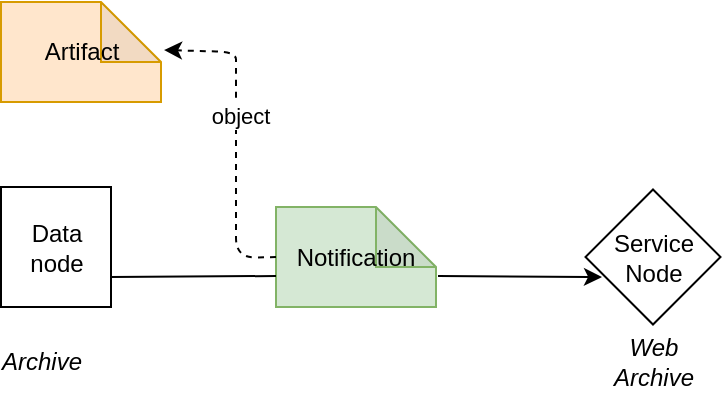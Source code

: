 <mxfile version="17.1.5" type="google"><diagram id="bKlIuONL0UMYNWtzhna3" name="Page-1"><mxGraphModel grid="1" gridSize="10" guides="1" tooltips="1" connect="1" arrows="1" page="1" fold="1" pageScale="1" pageWidth="827" pageHeight="1169" math="0" shadow="0"><root><mxCell id="0"/><mxCell id="1" parent="0"/><mxCell id="B7y1gIS1nqqBivOsphvt-3" value="Data node" style="rounded=0;whiteSpace=wrap;html=1;rotation=0;" parent="1" vertex="1"><mxGeometry x="112.5" y="382.5" width="55" height="60" as="geometry"/></mxCell><mxCell id="B7y1gIS1nqqBivOsphvt-5" value="Notification" style="shape=note;whiteSpace=wrap;html=1;backgroundOutline=1;darkOpacity=0.05;strokeColor=#82b366;fillColor=#d5e8d4;" parent="1" vertex="1"><mxGeometry x="250" y="392.5" width="80" height="50" as="geometry"/></mxCell><mxCell id="B7y1gIS1nqqBivOsphvt-6" value="Artifact" style="shape=note;whiteSpace=wrap;html=1;backgroundOutline=1;darkOpacity=0.05;strokeColor=#d79b00;fillColor=#ffe6cc;" parent="1" vertex="1"><mxGeometry x="112.5" y="290" width="80" height="50" as="geometry"/></mxCell><mxCell id="B7y1gIS1nqqBivOsphvt-8" value="" style="endArrow=classic;html=1;exitX=0;exitY=0.5;exitDx=0;exitDy=0;exitPerimeter=0;entryX=1.019;entryY=0.48;entryDx=0;entryDy=0;entryPerimeter=0;dashed=1;" parent="1" source="B7y1gIS1nqqBivOsphvt-5" target="B7y1gIS1nqqBivOsphvt-6" edge="1"><mxGeometry width="50" height="50" relative="1" as="geometry"><mxPoint x="390" y="370" as="sourcePoint"/><mxPoint x="440" y="320" as="targetPoint"/><Array as="points"><mxPoint x="230" y="418"/><mxPoint x="230" y="330"/><mxPoint x="230" y="315"/></Array></mxGeometry></mxCell><mxCell id="B7y1gIS1nqqBivOsphvt-9" value="object" style="edgeLabel;html=1;align=center;verticalAlign=middle;resizable=0;points=[];" parent="B7y1gIS1nqqBivOsphvt-8" vertex="1" connectable="0"><mxGeometry x="0.15" y="-2" relative="1" as="geometry"><mxPoint as="offset"/></mxGeometry></mxCell><mxCell id="B7y1gIS1nqqBivOsphvt-10" value="" style="endArrow=none;html=1;exitX=1;exitY=0.75;exitDx=0;exitDy=0;" parent="1" source="B7y1gIS1nqqBivOsphvt-3" edge="1"><mxGeometry width="50" height="50" relative="1" as="geometry"><mxPoint x="390" y="370" as="sourcePoint"/><mxPoint x="250" y="427" as="targetPoint"/></mxGeometry></mxCell><mxCell id="B7y1gIS1nqqBivOsphvt-11" value="" style="endArrow=classic;html=1;entryX=0;entryY=0.75;entryDx=0;entryDy=0;" parent="1" edge="1"><mxGeometry width="50" height="50" relative="1" as="geometry"><mxPoint x="331" y="427" as="sourcePoint"/><mxPoint x="413" y="427.5" as="targetPoint"/></mxGeometry></mxCell><mxCell id="B7y1gIS1nqqBivOsphvt-12" value="&lt;i&gt;Archive&lt;/i&gt;" style="text;html=1;strokeColor=none;fillColor=none;align=center;verticalAlign=middle;whiteSpace=wrap;rounded=0;" parent="1" vertex="1"><mxGeometry x="112.5" y="460" width="40" height="20" as="geometry"/></mxCell><mxCell id="B7y1gIS1nqqBivOsphvt-13" value="&lt;i&gt;Web&lt;br&gt;Archive&lt;br&gt;&lt;/i&gt;" style="text;html=1;strokeColor=none;fillColor=none;align=center;verticalAlign=middle;whiteSpace=wrap;rounded=0;" parent="1" vertex="1"><mxGeometry x="418.5" y="460" width="40" height="20" as="geometry"/></mxCell><mxCell id="iOjpoVvlTKAoku4WwS8u-3" value="Service&lt;br&gt;Node" style="rhombus;whiteSpace=wrap;html=1;" vertex="1" parent="1"><mxGeometry x="404.75" y="383.75" width="67.5" height="67.5" as="geometry"/></mxCell></root></mxGraphModel></diagram></mxfile>